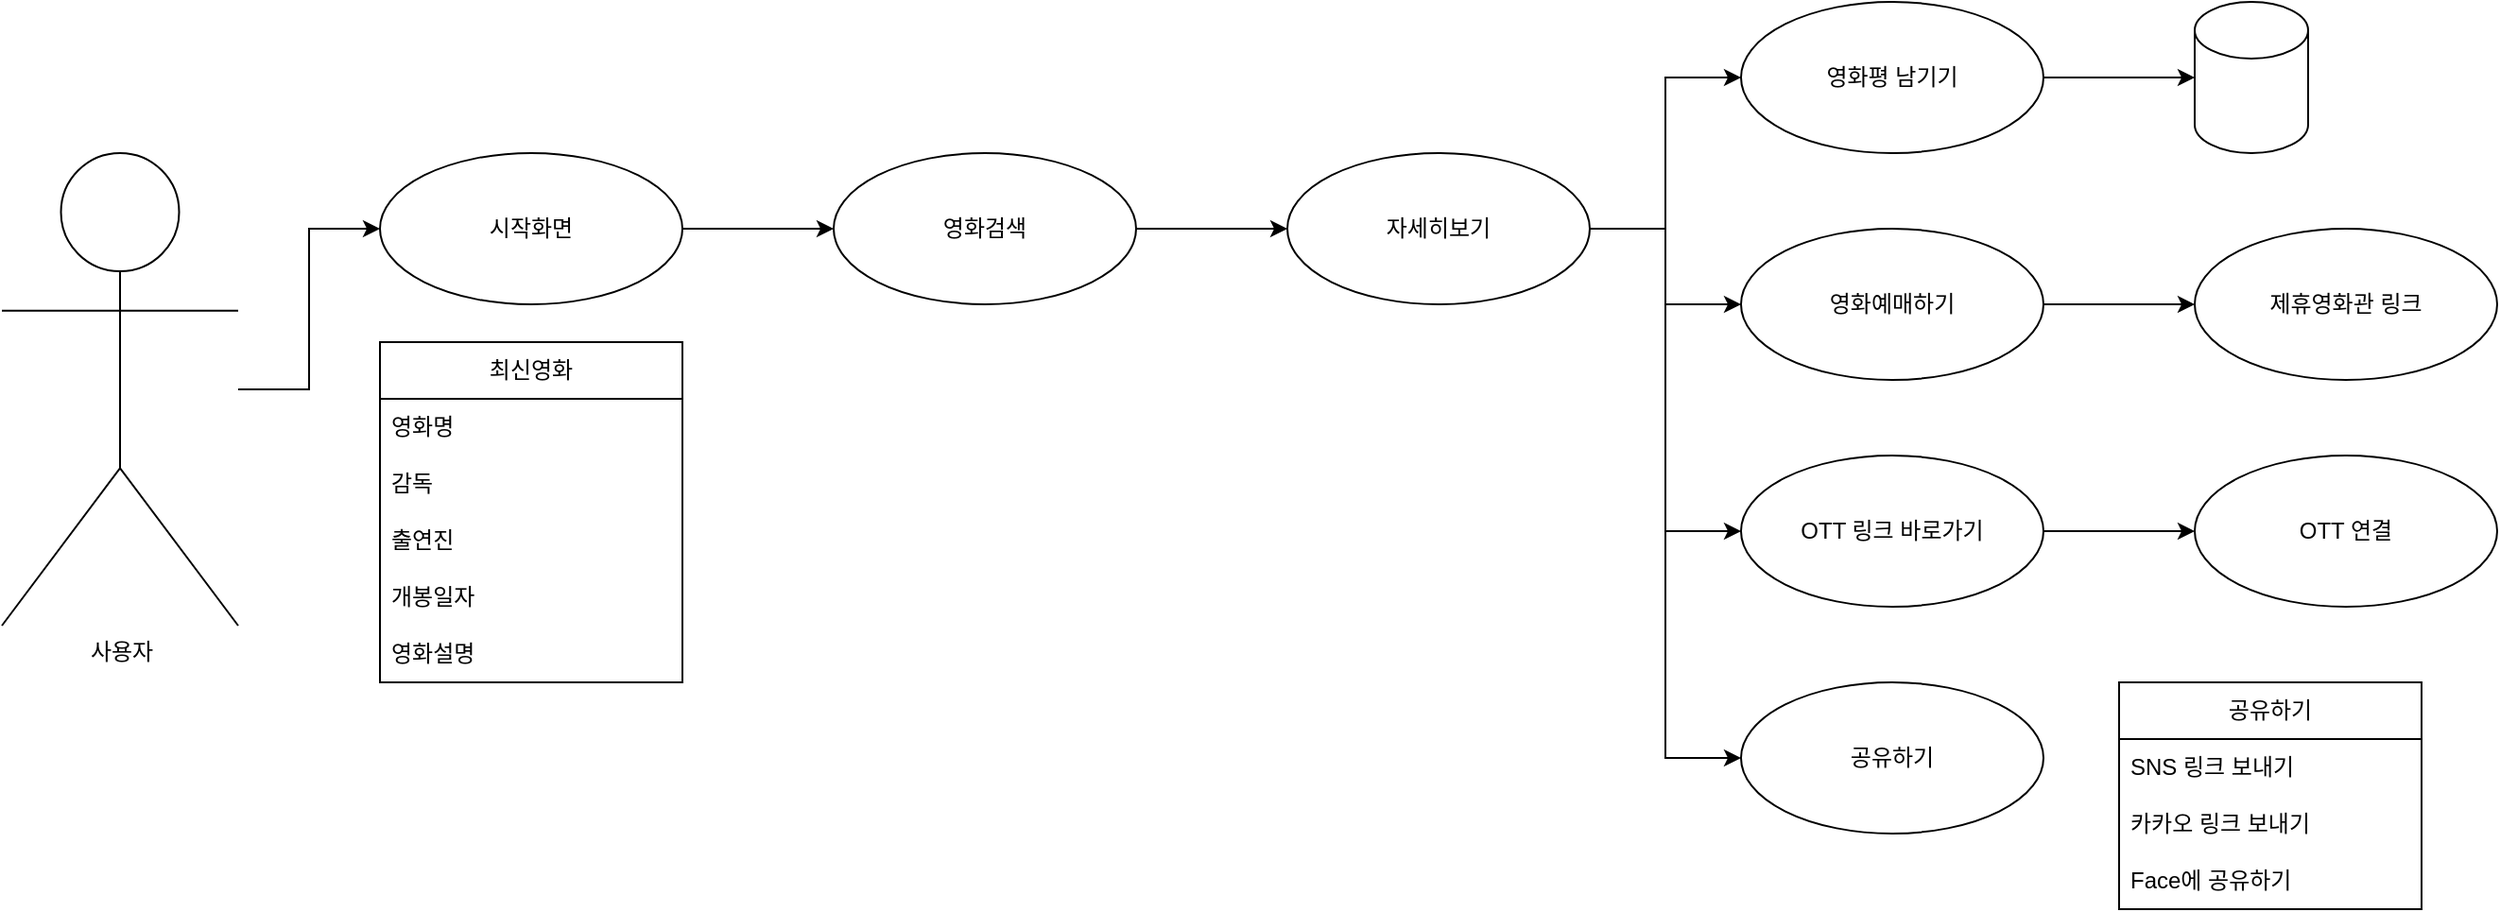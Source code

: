 <mxfile version="21.3.7" type="device">
  <diagram name="페이지-1" id="G8WgvRoMwrY-slsjsyky">
    <mxGraphModel dx="1434" dy="699" grid="1" gridSize="10" guides="1" tooltips="1" connect="1" arrows="1" fold="1" page="1" pageScale="1" pageWidth="4681" pageHeight="3300" math="0" shadow="0">
      <root>
        <mxCell id="0" />
        <mxCell id="1" parent="0" />
        <mxCell id="_RCiKXbcBdfcWEXnF-Af-20" style="edgeStyle=orthogonalEdgeStyle;rounded=0;orthogonalLoop=1;jettySize=auto;html=1;entryX=0;entryY=0.5;entryDx=0;entryDy=0;" edge="1" parent="1" source="_RCiKXbcBdfcWEXnF-Af-1" target="_RCiKXbcBdfcWEXnF-Af-2">
          <mxGeometry relative="1" as="geometry" />
        </mxCell>
        <mxCell id="_RCiKXbcBdfcWEXnF-Af-1" value="사용자" style="shape=umlActor;verticalLabelPosition=bottom;verticalAlign=top;html=1;outlineConnect=0;" vertex="1" parent="1">
          <mxGeometry x="80" y="120" width="125" height="250" as="geometry" />
        </mxCell>
        <mxCell id="_RCiKXbcBdfcWEXnF-Af-28" style="edgeStyle=orthogonalEdgeStyle;rounded=0;orthogonalLoop=1;jettySize=auto;html=1;entryX=0;entryY=0.5;entryDx=0;entryDy=0;" edge="1" parent="1" source="_RCiKXbcBdfcWEXnF-Af-2" target="_RCiKXbcBdfcWEXnF-Af-21">
          <mxGeometry relative="1" as="geometry" />
        </mxCell>
        <mxCell id="_RCiKXbcBdfcWEXnF-Af-2" value="시작화면" style="ellipse;whiteSpace=wrap;html=1;" vertex="1" parent="1">
          <mxGeometry x="280" y="120" width="160" height="80" as="geometry" />
        </mxCell>
        <mxCell id="_RCiKXbcBdfcWEXnF-Af-14" value="최신영화" style="swimlane;fontStyle=0;childLayout=stackLayout;horizontal=1;startSize=30;horizontalStack=0;resizeParent=1;resizeParentMax=0;resizeLast=0;collapsible=1;marginBottom=0;whiteSpace=wrap;html=1;" vertex="1" parent="1">
          <mxGeometry x="280" y="220" width="160" height="180" as="geometry" />
        </mxCell>
        <mxCell id="_RCiKXbcBdfcWEXnF-Af-15" value="영화명" style="text;strokeColor=none;fillColor=none;align=left;verticalAlign=middle;spacingLeft=4;spacingRight=4;overflow=hidden;points=[[0,0.5],[1,0.5]];portConstraint=eastwest;rotatable=0;whiteSpace=wrap;html=1;" vertex="1" parent="_RCiKXbcBdfcWEXnF-Af-14">
          <mxGeometry y="30" width="160" height="30" as="geometry" />
        </mxCell>
        <mxCell id="_RCiKXbcBdfcWEXnF-Af-16" value="감독" style="text;strokeColor=none;fillColor=none;align=left;verticalAlign=middle;spacingLeft=4;spacingRight=4;overflow=hidden;points=[[0,0.5],[1,0.5]];portConstraint=eastwest;rotatable=0;whiteSpace=wrap;html=1;" vertex="1" parent="_RCiKXbcBdfcWEXnF-Af-14">
          <mxGeometry y="60" width="160" height="30" as="geometry" />
        </mxCell>
        <mxCell id="_RCiKXbcBdfcWEXnF-Af-17" value="출연진" style="text;strokeColor=none;fillColor=none;align=left;verticalAlign=middle;spacingLeft=4;spacingRight=4;overflow=hidden;points=[[0,0.5],[1,0.5]];portConstraint=eastwest;rotatable=0;whiteSpace=wrap;html=1;" vertex="1" parent="_RCiKXbcBdfcWEXnF-Af-14">
          <mxGeometry y="90" width="160" height="30" as="geometry" />
        </mxCell>
        <mxCell id="_RCiKXbcBdfcWEXnF-Af-18" value="개봉일자" style="text;strokeColor=none;fillColor=none;align=left;verticalAlign=middle;spacingLeft=4;spacingRight=4;overflow=hidden;points=[[0,0.5],[1,0.5]];portConstraint=eastwest;rotatable=0;whiteSpace=wrap;html=1;" vertex="1" parent="_RCiKXbcBdfcWEXnF-Af-14">
          <mxGeometry y="120" width="160" height="30" as="geometry" />
        </mxCell>
        <mxCell id="_RCiKXbcBdfcWEXnF-Af-19" value="영화설명" style="text;strokeColor=none;fillColor=none;align=left;verticalAlign=middle;spacingLeft=4;spacingRight=4;overflow=hidden;points=[[0,0.5],[1,0.5]];portConstraint=eastwest;rotatable=0;whiteSpace=wrap;html=1;" vertex="1" parent="_RCiKXbcBdfcWEXnF-Af-14">
          <mxGeometry y="150" width="160" height="30" as="geometry" />
        </mxCell>
        <mxCell id="_RCiKXbcBdfcWEXnF-Af-32" style="edgeStyle=orthogonalEdgeStyle;rounded=0;orthogonalLoop=1;jettySize=auto;html=1;entryX=0;entryY=0.5;entryDx=0;entryDy=0;" edge="1" parent="1" source="_RCiKXbcBdfcWEXnF-Af-21" target="_RCiKXbcBdfcWEXnF-Af-31">
          <mxGeometry relative="1" as="geometry" />
        </mxCell>
        <mxCell id="_RCiKXbcBdfcWEXnF-Af-21" value="영화검색" style="ellipse;whiteSpace=wrap;html=1;" vertex="1" parent="1">
          <mxGeometry x="520" y="120" width="160" height="80" as="geometry" />
        </mxCell>
        <mxCell id="_RCiKXbcBdfcWEXnF-Af-22" value="공유하기" style="swimlane;fontStyle=0;childLayout=stackLayout;horizontal=1;startSize=30;horizontalStack=0;resizeParent=1;resizeParentMax=0;resizeLast=0;collapsible=1;marginBottom=0;whiteSpace=wrap;html=1;" vertex="1" parent="1">
          <mxGeometry x="1200" y="400" width="160" height="120" as="geometry" />
        </mxCell>
        <mxCell id="_RCiKXbcBdfcWEXnF-Af-23" value="SNS 링크 보내기" style="text;strokeColor=none;fillColor=none;align=left;verticalAlign=middle;spacingLeft=4;spacingRight=4;overflow=hidden;points=[[0,0.5],[1,0.5]];portConstraint=eastwest;rotatable=0;whiteSpace=wrap;html=1;" vertex="1" parent="_RCiKXbcBdfcWEXnF-Af-22">
          <mxGeometry y="30" width="160" height="30" as="geometry" />
        </mxCell>
        <mxCell id="_RCiKXbcBdfcWEXnF-Af-24" value="카카오 링크 보내기" style="text;strokeColor=none;fillColor=none;align=left;verticalAlign=middle;spacingLeft=4;spacingRight=4;overflow=hidden;points=[[0,0.5],[1,0.5]];portConstraint=eastwest;rotatable=0;whiteSpace=wrap;html=1;" vertex="1" parent="_RCiKXbcBdfcWEXnF-Af-22">
          <mxGeometry y="60" width="160" height="30" as="geometry" />
        </mxCell>
        <mxCell id="_RCiKXbcBdfcWEXnF-Af-25" value="Face에 공유하기" style="text;strokeColor=none;fillColor=none;align=left;verticalAlign=middle;spacingLeft=4;spacingRight=4;overflow=hidden;points=[[0,0.5],[1,0.5]];portConstraint=eastwest;rotatable=0;whiteSpace=wrap;html=1;" vertex="1" parent="_RCiKXbcBdfcWEXnF-Af-22">
          <mxGeometry y="90" width="160" height="30" as="geometry" />
        </mxCell>
        <mxCell id="_RCiKXbcBdfcWEXnF-Af-37" style="edgeStyle=orthogonalEdgeStyle;rounded=0;orthogonalLoop=1;jettySize=auto;html=1;entryX=0;entryY=0.5;entryDx=0;entryDy=0;" edge="1" parent="1" source="_RCiKXbcBdfcWEXnF-Af-31" target="_RCiKXbcBdfcWEXnF-Af-34">
          <mxGeometry relative="1" as="geometry" />
        </mxCell>
        <mxCell id="_RCiKXbcBdfcWEXnF-Af-39" style="edgeStyle=orthogonalEdgeStyle;rounded=0;orthogonalLoop=1;jettySize=auto;html=1;entryX=0;entryY=0.5;entryDx=0;entryDy=0;" edge="1" parent="1" source="_RCiKXbcBdfcWEXnF-Af-31" target="_RCiKXbcBdfcWEXnF-Af-33">
          <mxGeometry relative="1" as="geometry" />
        </mxCell>
        <mxCell id="_RCiKXbcBdfcWEXnF-Af-40" style="edgeStyle=orthogonalEdgeStyle;rounded=0;orthogonalLoop=1;jettySize=auto;html=1;entryX=0;entryY=0.5;entryDx=0;entryDy=0;" edge="1" parent="1" source="_RCiKXbcBdfcWEXnF-Af-31" target="_RCiKXbcBdfcWEXnF-Af-35">
          <mxGeometry relative="1" as="geometry" />
        </mxCell>
        <mxCell id="_RCiKXbcBdfcWEXnF-Af-41" style="edgeStyle=orthogonalEdgeStyle;rounded=0;orthogonalLoop=1;jettySize=auto;html=1;entryX=0;entryY=0.5;entryDx=0;entryDy=0;" edge="1" parent="1" source="_RCiKXbcBdfcWEXnF-Af-31" target="_RCiKXbcBdfcWEXnF-Af-36">
          <mxGeometry relative="1" as="geometry" />
        </mxCell>
        <mxCell id="_RCiKXbcBdfcWEXnF-Af-31" value="자세히보기" style="ellipse;whiteSpace=wrap;html=1;" vertex="1" parent="1">
          <mxGeometry x="760" y="120" width="160" height="80" as="geometry" />
        </mxCell>
        <mxCell id="_RCiKXbcBdfcWEXnF-Af-43" style="edgeStyle=orthogonalEdgeStyle;rounded=0;orthogonalLoop=1;jettySize=auto;html=1;entryX=0;entryY=0.5;entryDx=0;entryDy=0;" edge="1" parent="1" source="_RCiKXbcBdfcWEXnF-Af-33" target="_RCiKXbcBdfcWEXnF-Af-42">
          <mxGeometry relative="1" as="geometry" />
        </mxCell>
        <mxCell id="_RCiKXbcBdfcWEXnF-Af-33" value="영화예매하기" style="ellipse;whiteSpace=wrap;html=1;" vertex="1" parent="1">
          <mxGeometry x="1000" y="160" width="160" height="80" as="geometry" />
        </mxCell>
        <mxCell id="_RCiKXbcBdfcWEXnF-Af-51" style="edgeStyle=orthogonalEdgeStyle;rounded=0;orthogonalLoop=1;jettySize=auto;html=1;entryX=0;entryY=0.5;entryDx=0;entryDy=0;entryPerimeter=0;" edge="1" parent="1" source="_RCiKXbcBdfcWEXnF-Af-34" target="_RCiKXbcBdfcWEXnF-Af-50">
          <mxGeometry relative="1" as="geometry" />
        </mxCell>
        <mxCell id="_RCiKXbcBdfcWEXnF-Af-34" value="영화평 남기기" style="ellipse;whiteSpace=wrap;html=1;" vertex="1" parent="1">
          <mxGeometry x="1000" y="40" width="160" height="80" as="geometry" />
        </mxCell>
        <mxCell id="_RCiKXbcBdfcWEXnF-Af-45" style="edgeStyle=orthogonalEdgeStyle;rounded=0;orthogonalLoop=1;jettySize=auto;html=1;" edge="1" parent="1" source="_RCiKXbcBdfcWEXnF-Af-35" target="_RCiKXbcBdfcWEXnF-Af-44">
          <mxGeometry relative="1" as="geometry" />
        </mxCell>
        <mxCell id="_RCiKXbcBdfcWEXnF-Af-35" value="OTT 링크 바로가기" style="ellipse;whiteSpace=wrap;html=1;" vertex="1" parent="1">
          <mxGeometry x="1000" y="280" width="160" height="80" as="geometry" />
        </mxCell>
        <mxCell id="_RCiKXbcBdfcWEXnF-Af-36" value="공유하기" style="ellipse;whiteSpace=wrap;html=1;" vertex="1" parent="1">
          <mxGeometry x="1000" y="400" width="160" height="80" as="geometry" />
        </mxCell>
        <mxCell id="_RCiKXbcBdfcWEXnF-Af-42" value="제휴영화관 링크" style="ellipse;whiteSpace=wrap;html=1;" vertex="1" parent="1">
          <mxGeometry x="1240" y="160" width="160" height="80" as="geometry" />
        </mxCell>
        <mxCell id="_RCiKXbcBdfcWEXnF-Af-44" value="OTT 연결" style="ellipse;whiteSpace=wrap;html=1;" vertex="1" parent="1">
          <mxGeometry x="1240" y="280" width="160" height="80" as="geometry" />
        </mxCell>
        <mxCell id="_RCiKXbcBdfcWEXnF-Af-50" value="" style="shape=cylinder3;whiteSpace=wrap;html=1;boundedLbl=1;backgroundOutline=1;size=15;" vertex="1" parent="1">
          <mxGeometry x="1240" y="40" width="60" height="80" as="geometry" />
        </mxCell>
      </root>
    </mxGraphModel>
  </diagram>
</mxfile>
